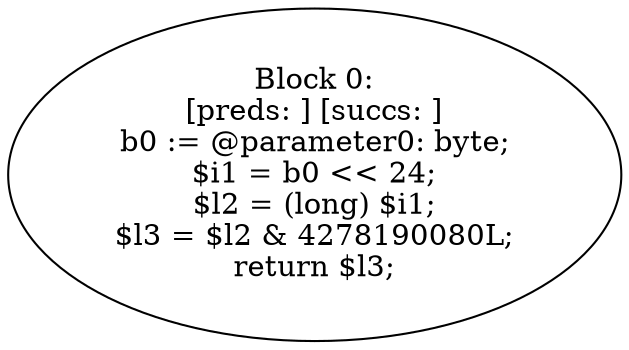 digraph "unitGraph" {
    "Block 0:
[preds: ] [succs: ]
b0 := @parameter0: byte;
$i1 = b0 << 24;
$l2 = (long) $i1;
$l3 = $l2 & 4278190080L;
return $l3;
"
}
